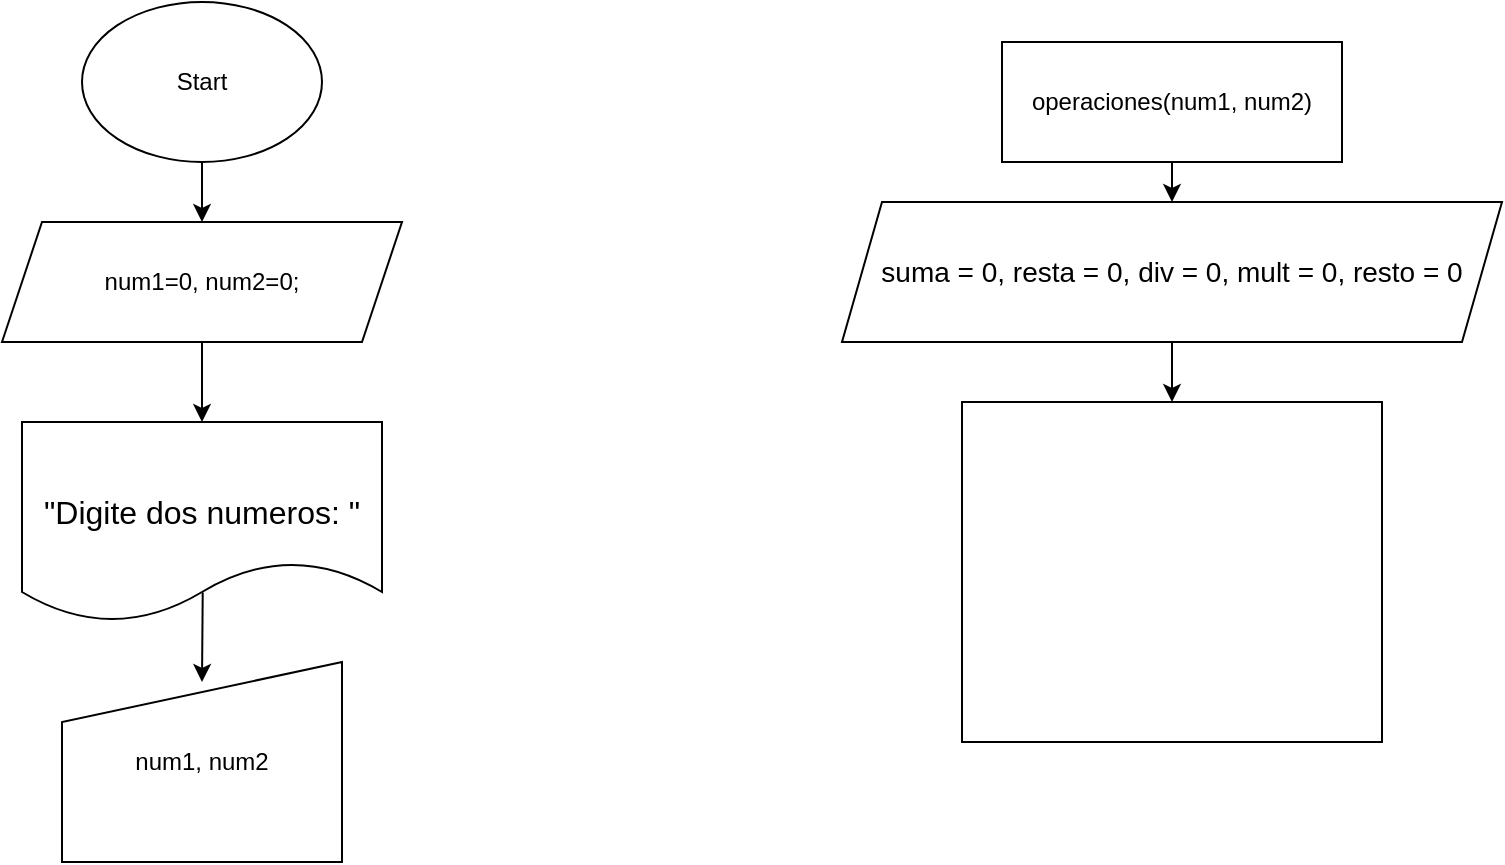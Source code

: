 <mxfile>
    <diagram id="92-1aLvP98ZcUb6i4rZU" name="Page-1">
        <mxGraphModel dx="1544" dy="806" grid="1" gridSize="10" guides="1" tooltips="1" connect="1" arrows="1" fold="1" page="1" pageScale="1" pageWidth="850" pageHeight="1100" math="0" shadow="0">
            <root>
                <mxCell id="0"/>
                <mxCell id="1" parent="0"/>
                <mxCell id="4" style="edgeStyle=none;html=1;entryX=0.5;entryY=0;entryDx=0;entryDy=0;" edge="1" parent="1" source="2" target="3">
                    <mxGeometry relative="1" as="geometry"/>
                </mxCell>
                <mxCell id="2" value="Start" style="ellipse;whiteSpace=wrap;html=1;" vertex="1" parent="1">
                    <mxGeometry x="100" y="30" width="120" height="80" as="geometry"/>
                </mxCell>
                <mxCell id="6" style="edgeStyle=none;html=1;entryX=0.5;entryY=0;entryDx=0;entryDy=0;" edge="1" parent="1" source="3" target="5">
                    <mxGeometry relative="1" as="geometry"/>
                </mxCell>
                <mxCell id="3" value="num1=0, num2=0;" style="shape=parallelogram;perimeter=parallelogramPerimeter;whiteSpace=wrap;html=1;fixedSize=1;" vertex="1" parent="1">
                    <mxGeometry x="60" y="140" width="200" height="60" as="geometry"/>
                </mxCell>
                <mxCell id="8" style="edgeStyle=none;html=1;exitX=0.502;exitY=0.853;exitDx=0;exitDy=0;exitPerimeter=0;" edge="1" parent="1" source="5">
                    <mxGeometry relative="1" as="geometry">
                        <mxPoint x="160" y="330" as="sourcePoint"/>
                        <mxPoint x="160" y="370" as="targetPoint"/>
                    </mxGeometry>
                </mxCell>
                <mxCell id="5" value="&lt;div&gt;&lt;br&gt;&lt;/div&gt;&quot;Digite dos numeros: &quot;" style="shape=document;whiteSpace=wrap;html=1;boundedLbl=1;fontSize=16;" vertex="1" parent="1">
                    <mxGeometry x="70" y="240" width="180" height="100" as="geometry"/>
                </mxCell>
                <mxCell id="9" value="num1, num2" style="shape=manualInput;whiteSpace=wrap;html=1;" vertex="1" parent="1">
                    <mxGeometry x="90" y="360" width="140" height="100" as="geometry"/>
                </mxCell>
                <mxCell id="12" value="" style="edgeStyle=none;html=1;" edge="1" parent="1" source="10" target="11">
                    <mxGeometry relative="1" as="geometry"/>
                </mxCell>
                <mxCell id="10" value="operaciones(num1, num2)" style="rounded=0;whiteSpace=wrap;html=1;" vertex="1" parent="1">
                    <mxGeometry x="560" y="50" width="170" height="60" as="geometry"/>
                </mxCell>
                <mxCell id="14" value="" style="edgeStyle=none;html=1;" edge="1" parent="1" source="11" target="13">
                    <mxGeometry relative="1" as="geometry"/>
                </mxCell>
                <mxCell id="11" value="suma = 0,&amp;nbsp;&lt;span style=&quot;background-color: transparent;&quot;&gt;resta = 0,&amp;nbsp;&lt;/span&gt;&lt;span style=&quot;background-color: transparent;&quot;&gt;div = 0,&amp;nbsp;&lt;/span&gt;&lt;span style=&quot;background-color: transparent;&quot;&gt;mult = 0,&amp;nbsp;&lt;/span&gt;&lt;span style=&quot;background-color: transparent;&quot;&gt;resto = 0&lt;/span&gt;" style="whiteSpace=wrap;html=1;rounded=0;shape=parallelogram;perimeter=parallelogramPerimeter;fixedSize=1;fontSize=14;" vertex="1" parent="1">
                    <mxGeometry x="480" y="130" width="330" height="70" as="geometry"/>
                </mxCell>
                <mxCell id="13" value="" style="whiteSpace=wrap;html=1;fontSize=14;rounded=0;" vertex="1" parent="1">
                    <mxGeometry x="540" y="230" width="210" height="170" as="geometry"/>
                </mxCell>
            </root>
        </mxGraphModel>
    </diagram>
</mxfile>